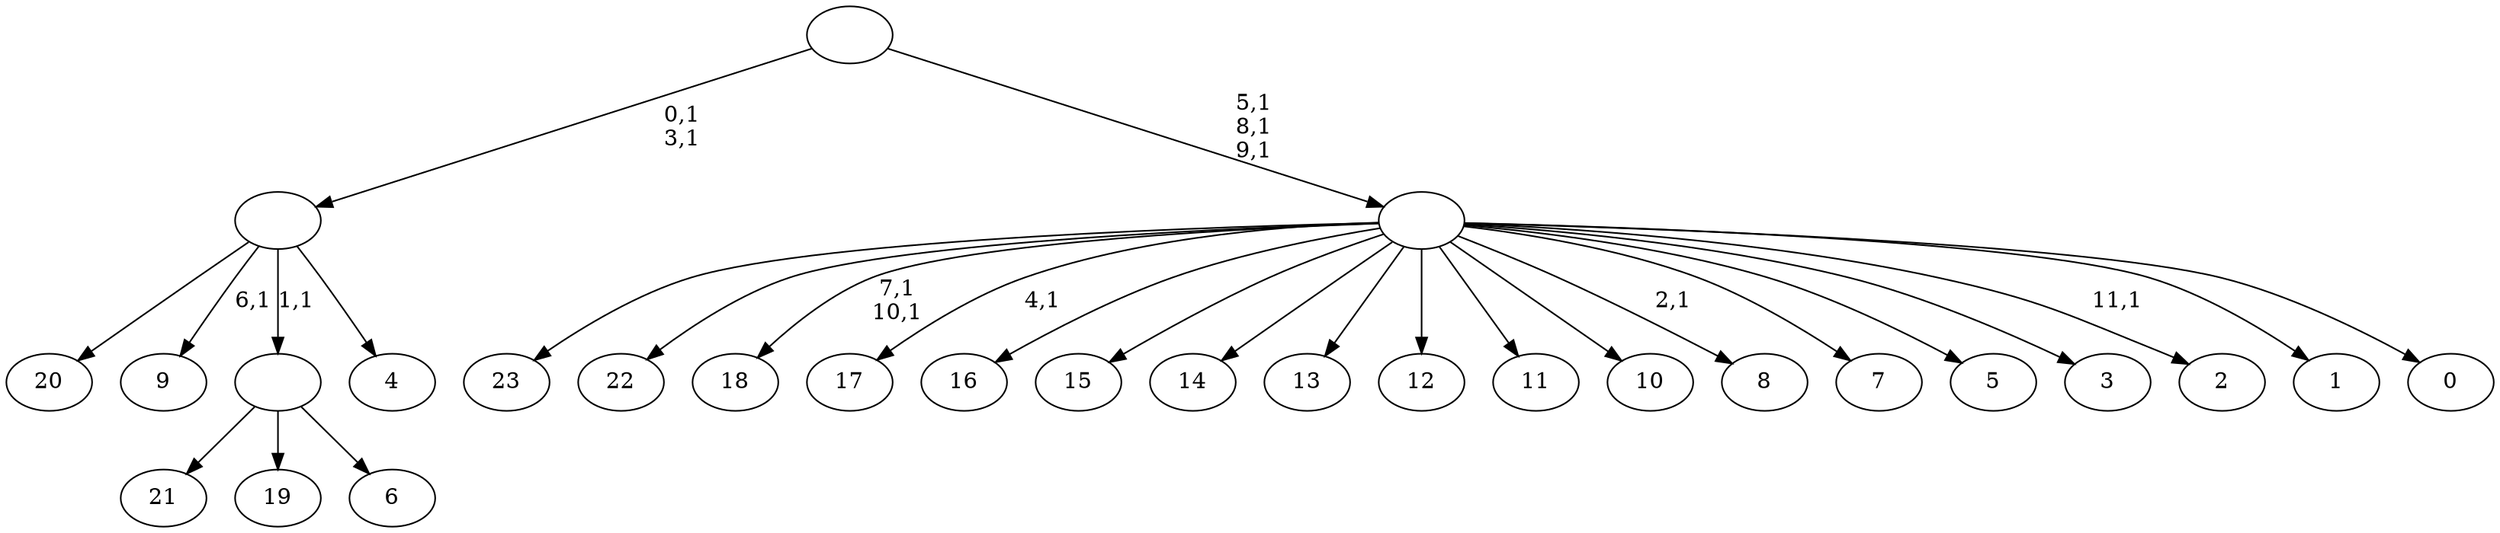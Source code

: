digraph T {
	36 [label="23"]
	35 [label="22"]
	34 [label="21"]
	33 [label="20"]
	32 [label="19"]
	31 [label="18"]
	28 [label="17"]
	26 [label="16"]
	25 [label="15"]
	24 [label="14"]
	23 [label="13"]
	22 [label="12"]
	21 [label="11"]
	20 [label="10"]
	19 [label="9"]
	17 [label="8"]
	15 [label="7"]
	14 [label="6"]
	13 [label=""]
	12 [label="5"]
	11 [label="4"]
	10 [label=""]
	8 [label="3"]
	7 [label="2"]
	5 [label="1"]
	4 [label="0"]
	3 [label=""]
	0 [label=""]
	13 -> 34 [label=""]
	13 -> 32 [label=""]
	13 -> 14 [label=""]
	10 -> 19 [label="6,1"]
	10 -> 33 [label=""]
	10 -> 13 [label="1,1"]
	10 -> 11 [label=""]
	3 -> 7 [label="11,1"]
	3 -> 17 [label="2,1"]
	3 -> 28 [label="4,1"]
	3 -> 31 [label="7,1\n10,1"]
	3 -> 36 [label=""]
	3 -> 35 [label=""]
	3 -> 26 [label=""]
	3 -> 25 [label=""]
	3 -> 24 [label=""]
	3 -> 23 [label=""]
	3 -> 22 [label=""]
	3 -> 21 [label=""]
	3 -> 20 [label=""]
	3 -> 15 [label=""]
	3 -> 12 [label=""]
	3 -> 8 [label=""]
	3 -> 5 [label=""]
	3 -> 4 [label=""]
	0 -> 3 [label="5,1\n8,1\n9,1"]
	0 -> 10 [label="0,1\n3,1"]
}
